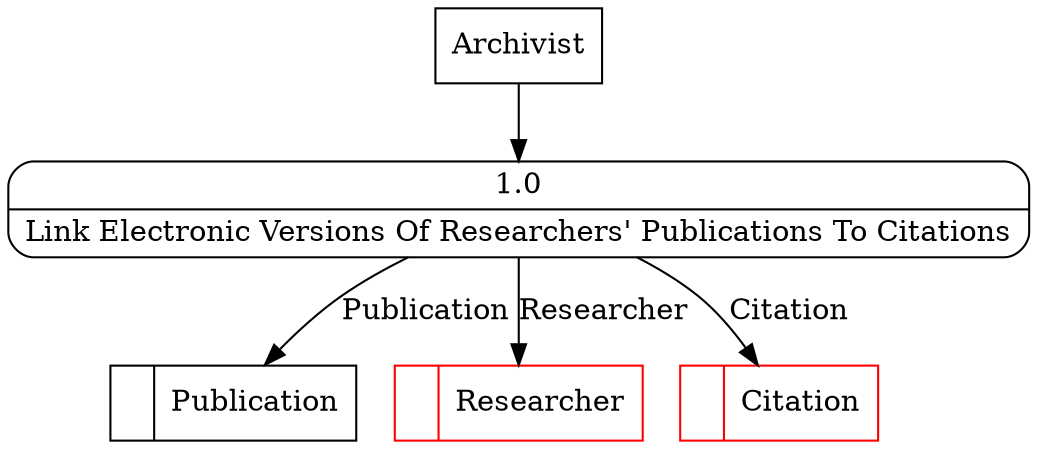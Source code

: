 digraph dfd2{ 
node[shape=record]
200 [label="<f0>  |<f1> Publication " ];
201 [label="<f0>  |<f1> Researcher " color=red];
202 [label="<f0>  |<f1> Citation " color=red];
203 [label="Archivist" shape=box];
204 [label="{<f0> 1.0|<f1> Link Electronic Versions Of Researchers' Publications To Citations }" shape=Mrecord];
203 -> 204
204 -> 200 [label="Publication"]
204 -> 202 [label="Citation"]
204 -> 201 [label="Researcher"]
}